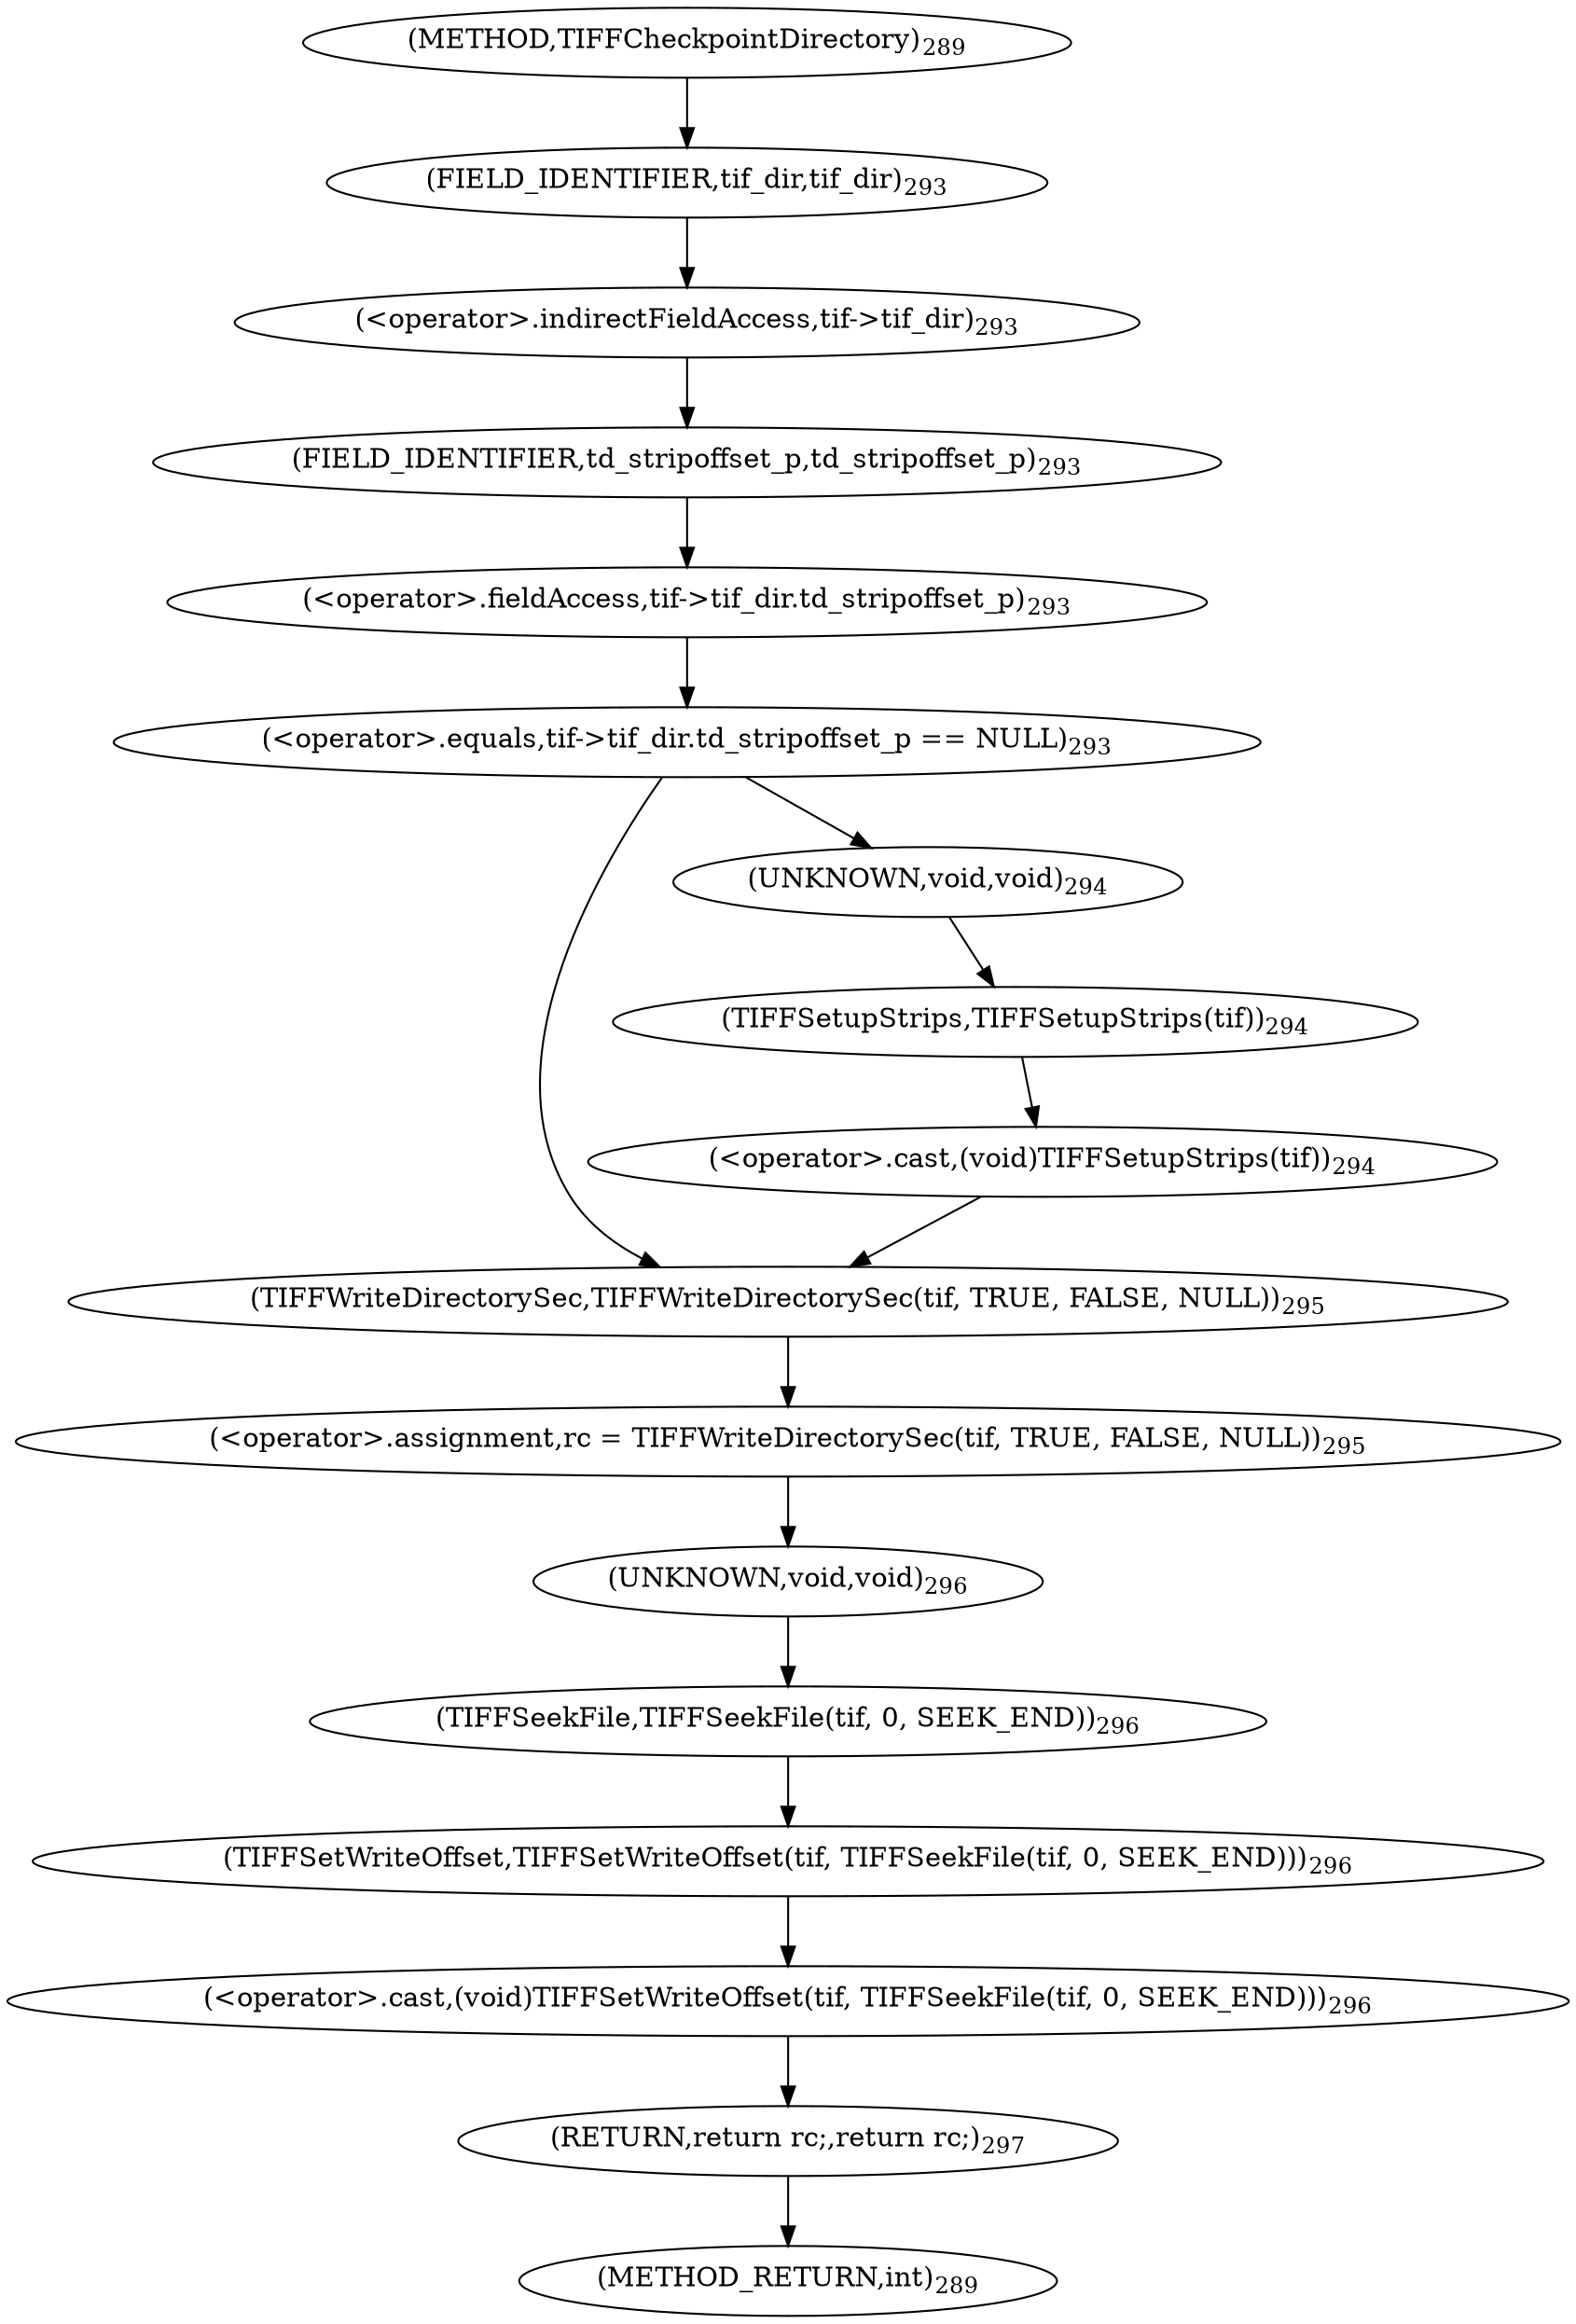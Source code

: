 digraph "TIFFCheckpointDirectory" {  
"64462" [label = <(&lt;operator&gt;.assignment,rc = TIFFWriteDirectorySec(tif, TRUE, FALSE, NULL))<SUB>295</SUB>> ]
"64469" [label = <(&lt;operator&gt;.cast,(void)TIFFSetWriteOffset(tif, TIFFSeekFile(tif, 0, SEEK_END)))<SUB>296</SUB>> ]
"64477" [label = <(RETURN,return rc;,return rc;)<SUB>297</SUB>> ]
"64450" [label = <(&lt;operator&gt;.equals,tif-&gt;tif_dir.td_stripoffset_p == NULL)<SUB>293</SUB>> ]
"64464" [label = <(TIFFWriteDirectorySec,TIFFWriteDirectorySec(tif, TRUE, FALSE, NULL))<SUB>295</SUB>> ]
"64470" [label = <(UNKNOWN,void,void)<SUB>296</SUB>> ]
"64471" [label = <(TIFFSetWriteOffset,TIFFSetWriteOffset(tif, TIFFSeekFile(tif, 0, SEEK_END)))<SUB>296</SUB>> ]
"64451" [label = <(&lt;operator&gt;.fieldAccess,tif-&gt;tif_dir.td_stripoffset_p)<SUB>293</SUB>> ]
"64458" [label = <(&lt;operator&gt;.cast,(void)TIFFSetupStrips(tif))<SUB>294</SUB>> ]
"64473" [label = <(TIFFSeekFile,TIFFSeekFile(tif, 0, SEEK_END))<SUB>296</SUB>> ]
"64452" [label = <(&lt;operator&gt;.indirectFieldAccess,tif-&gt;tif_dir)<SUB>293</SUB>> ]
"64455" [label = <(FIELD_IDENTIFIER,td_stripoffset_p,td_stripoffset_p)<SUB>293</SUB>> ]
"64459" [label = <(UNKNOWN,void,void)<SUB>294</SUB>> ]
"64460" [label = <(TIFFSetupStrips,TIFFSetupStrips(tif))<SUB>294</SUB>> ]
"64454" [label = <(FIELD_IDENTIFIER,tif_dir,tif_dir)<SUB>293</SUB>> ]
"64445" [label = <(METHOD,TIFFCheckpointDirectory)<SUB>289</SUB>> ]
"64479" [label = <(METHOD_RETURN,int)<SUB>289</SUB>> ]
  "64462" -> "64470" 
  "64469" -> "64477" 
  "64477" -> "64479" 
  "64450" -> "64459" 
  "64450" -> "64464" 
  "64464" -> "64462" 
  "64470" -> "64473" 
  "64471" -> "64469" 
  "64451" -> "64450" 
  "64458" -> "64464" 
  "64473" -> "64471" 
  "64452" -> "64455" 
  "64455" -> "64451" 
  "64459" -> "64460" 
  "64460" -> "64458" 
  "64454" -> "64452" 
  "64445" -> "64454" 
}
